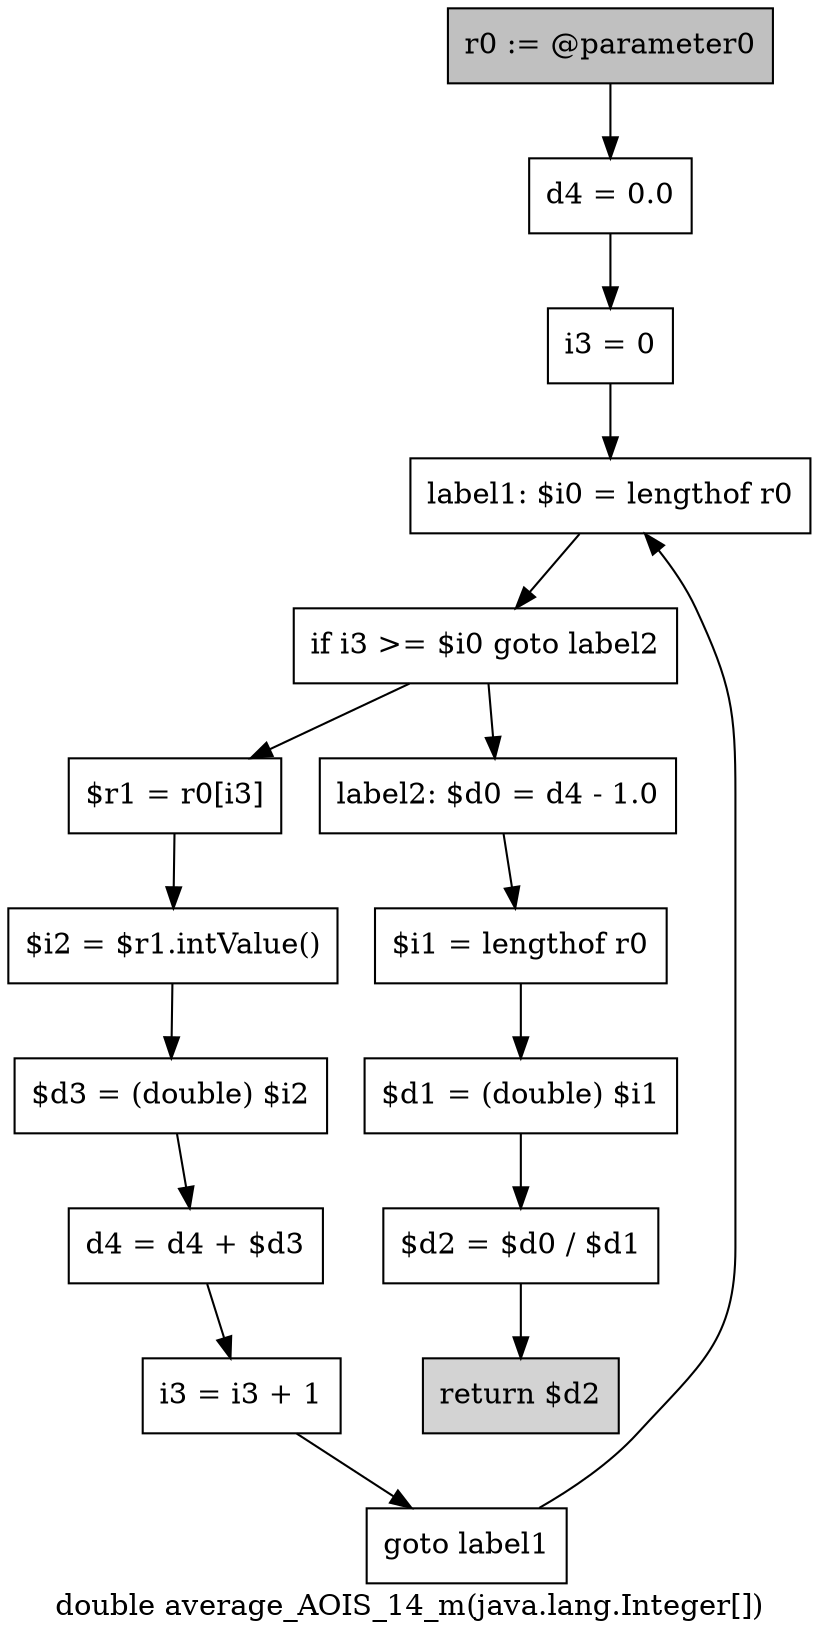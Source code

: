 digraph "double average_AOIS_14_m(java.lang.Integer[])" {
    label="double average_AOIS_14_m(java.lang.Integer[])";
    node [shape=box];
    "0" [style=filled,fillcolor=gray,label="r0 := @parameter0",];
    "1" [label="d4 = 0.0",];
    "0"->"1";
    "2" [label="i3 = 0",];
    "1"->"2";
    "3" [label="label1: $i0 = lengthof r0",];
    "2"->"3";
    "4" [label="if i3 >= $i0 goto label2",];
    "3"->"4";
    "5" [label="$r1 = r0[i3]",];
    "4"->"5";
    "11" [label="label2: $d0 = d4 - 1.0",];
    "4"->"11";
    "6" [label="$i2 = $r1.intValue()",];
    "5"->"6";
    "7" [label="$d3 = (double) $i2",];
    "6"->"7";
    "8" [label="d4 = d4 + $d3",];
    "7"->"8";
    "9" [label="i3 = i3 + 1",];
    "8"->"9";
    "10" [label="goto label1",];
    "9"->"10";
    "10"->"3";
    "12" [label="$i1 = lengthof r0",];
    "11"->"12";
    "13" [label="$d1 = (double) $i1",];
    "12"->"13";
    "14" [label="$d2 = $d0 / $d1",];
    "13"->"14";
    "15" [style=filled,fillcolor=lightgray,label="return $d2",];
    "14"->"15";
}
